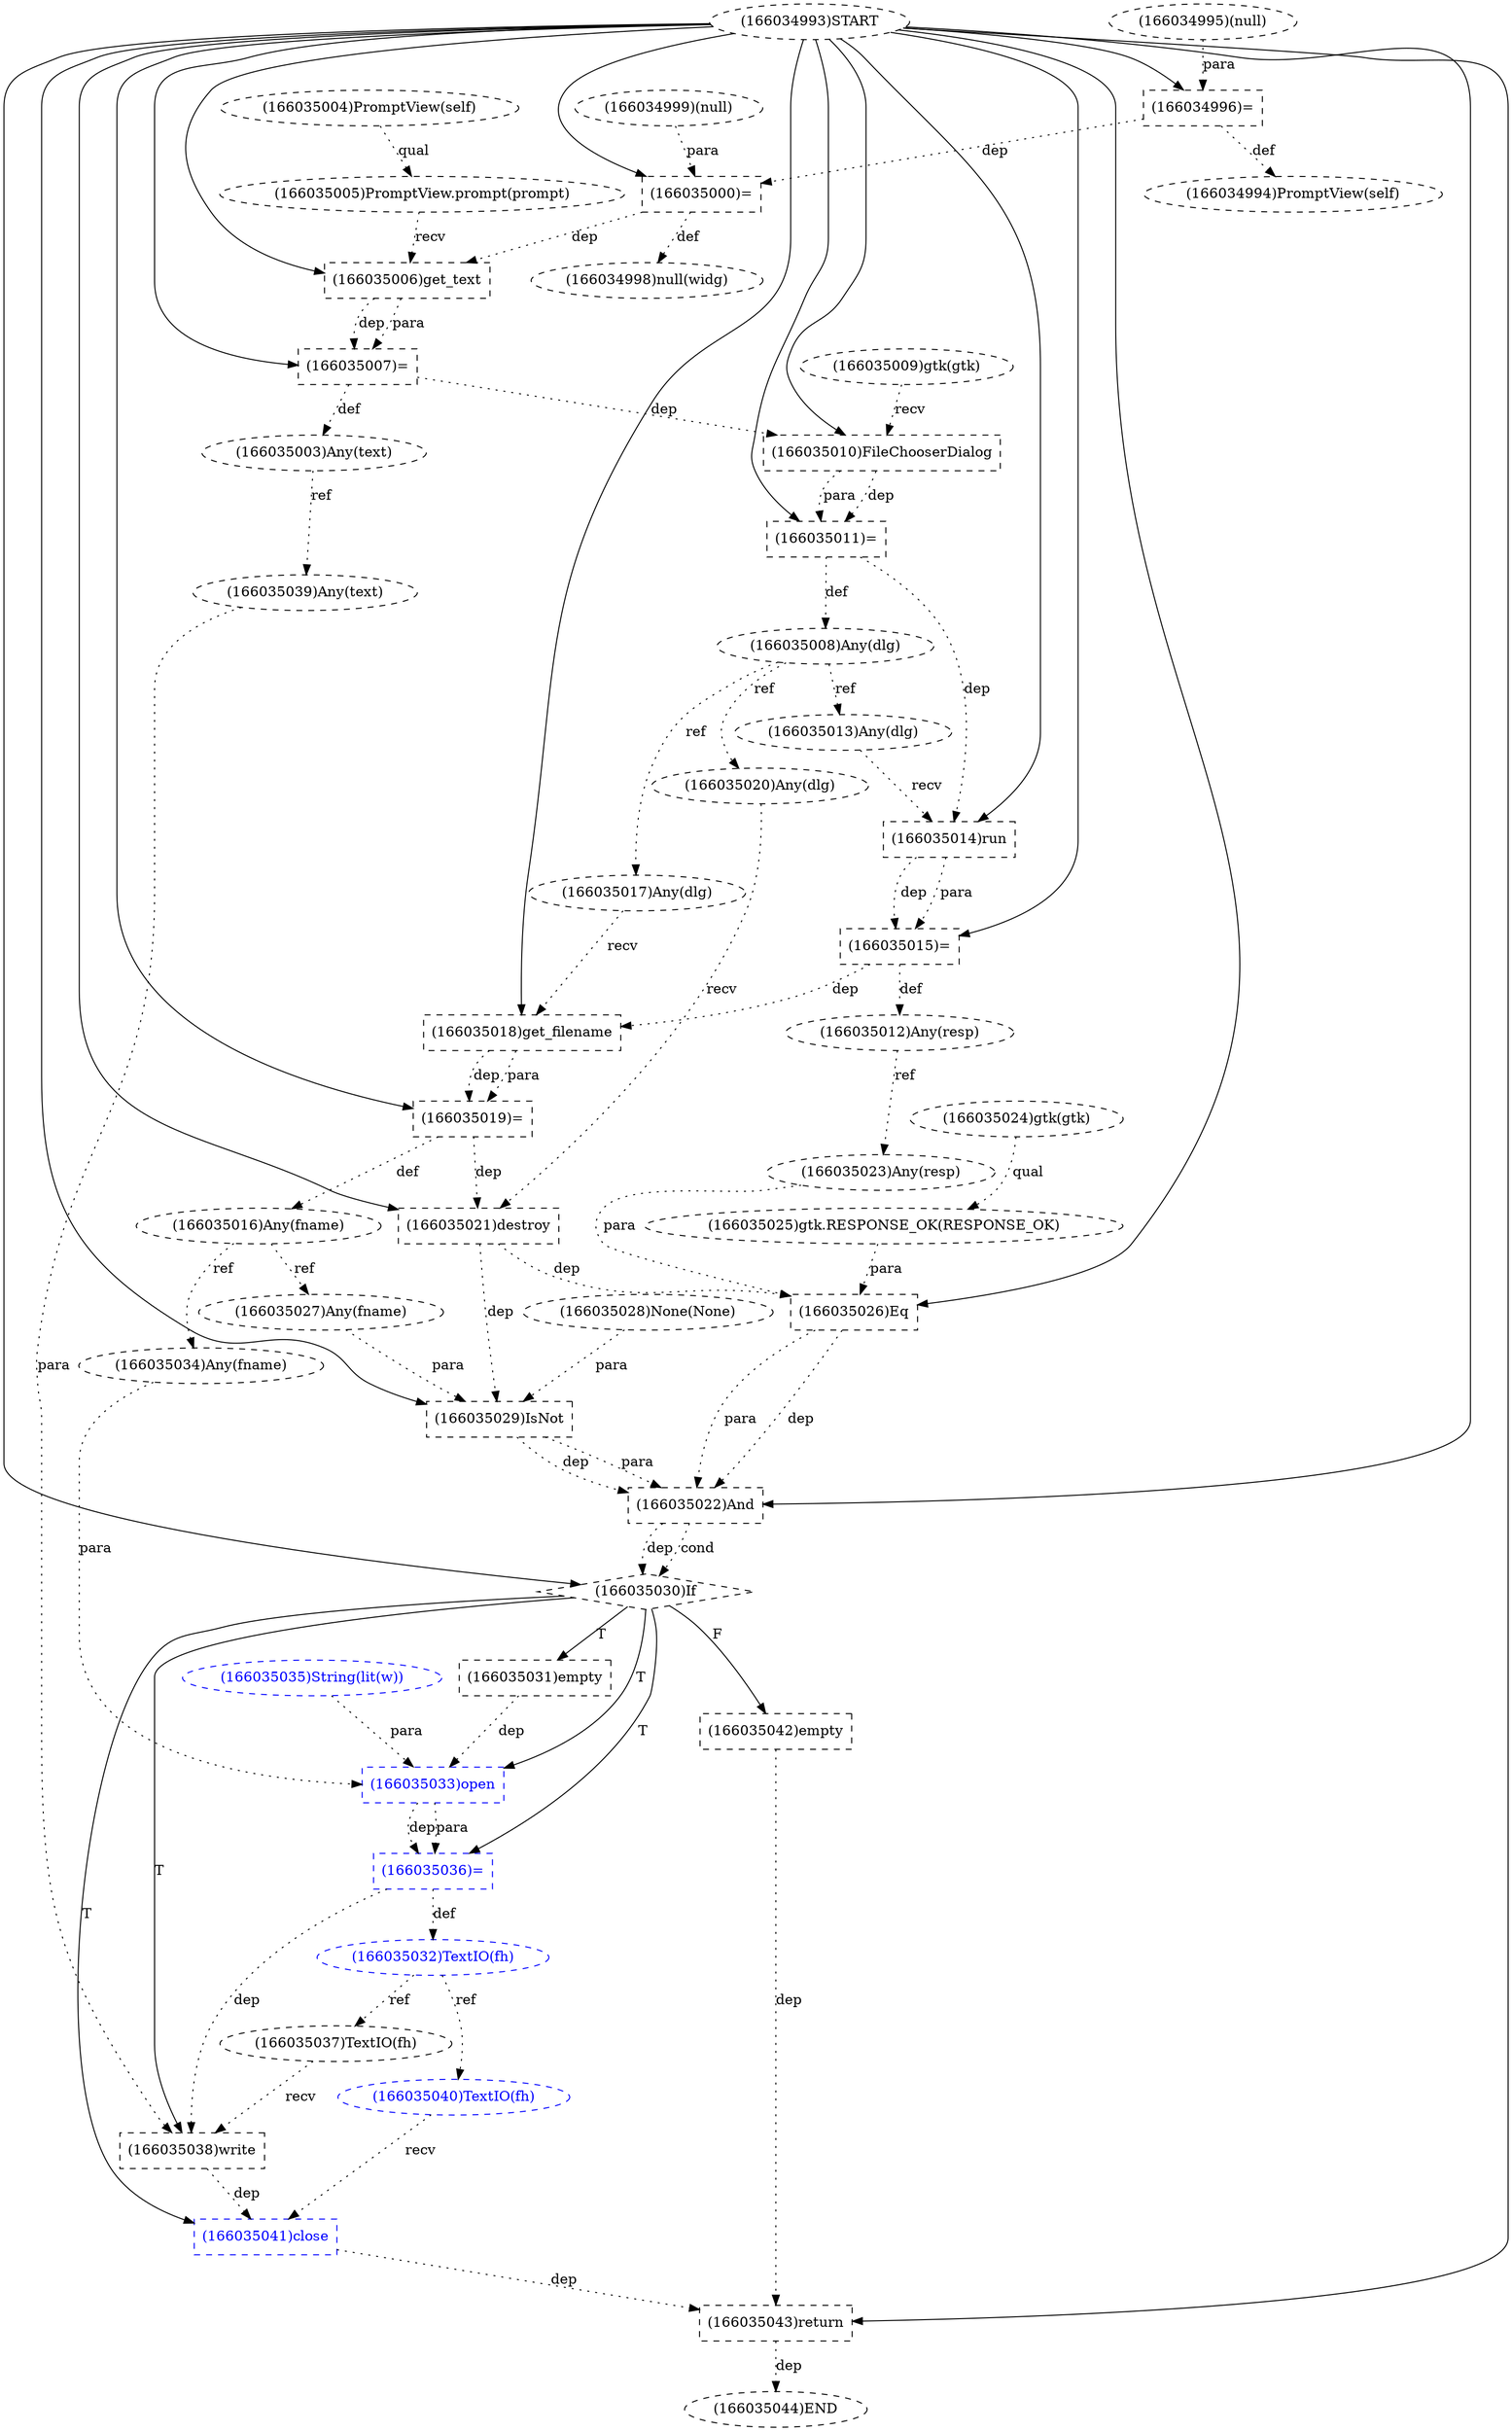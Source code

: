 digraph G {
1 [label="(166035031)empty" shape=box style=dashed]
2 [label="(166035016)Any(fname)" shape=ellipse style=dashed]
3 [label="(166035042)empty" shape=box style=dashed]
4 [label="(166035024)gtk(gtk)" shape=ellipse style=dashed]
5 [label="(166035000)=" shape=box style=dashed]
6 [label="(166035041)close" shape=box style=dashed color=blue fontcolor=blue]
7 [label="(166035044)END" style=dashed]
8 [label="(166035003)Any(text)" shape=ellipse style=dashed]
9 [label="(166035014)run" shape=box style=dashed]
10 [label="(166035034)Any(fname)" shape=ellipse style=dashed]
11 [label="(166035009)gtk(gtk)" shape=ellipse style=dashed]
12 [label="(166035021)destroy" shape=box style=dashed]
13 [label="(166034993)START" style=dashed]
14 [label="(166035037)TextIO(fh)" shape=ellipse style=dashed]
15 [label="(166035039)Any(text)" shape=ellipse style=dashed]
16 [label="(166034996)=" shape=box style=dashed]
17 [label="(166035025)gtk.RESPONSE_OK(RESPONSE_OK)" shape=ellipse style=dashed]
18 [label="(166035043)return" shape=box style=dashed]
19 [label="(166035018)get_filename" shape=box style=dashed]
20 [label="(166035013)Any(dlg)" shape=ellipse style=dashed]
21 [label="(166035030)If" shape=diamond style=dashed]
22 [label="(166035019)=" shape=box style=dashed]
23 [label="(166034994)PromptView(self)" shape=ellipse style=dashed]
24 [label="(166035006)get_text" shape=box style=dashed]
25 [label="(166035036)=" shape=box style=dashed color=blue fontcolor=blue]
26 [label="(166035035)String(lit(w))" shape=ellipse style=dashed color=blue fontcolor=blue]
27 [label="(166035040)TextIO(fh)" shape=ellipse style=dashed color=blue fontcolor=blue]
28 [label="(166035005)PromptView.prompt(prompt)" shape=ellipse style=dashed]
29 [label="(166035023)Any(resp)" shape=ellipse style=dashed]
30 [label="(166035038)write" shape=box style=dashed]
31 [label="(166035017)Any(dlg)" shape=ellipse style=dashed]
32 [label="(166035029)IsNot" shape=box style=dashed]
33 [label="(166035033)open" shape=box style=dashed color=blue fontcolor=blue]
34 [label="(166035010)FileChooserDialog" shape=box style=dashed]
35 [label="(166035015)=" shape=box style=dashed]
36 [label="(166035004)PromptView(self)" shape=ellipse style=dashed]
37 [label="(166035032)TextIO(fh)" shape=ellipse style=dashed color=blue fontcolor=blue]
38 [label="(166035026)Eq" shape=box style=dashed]
39 [label="(166035012)Any(resp)" shape=ellipse style=dashed]
40 [label="(166035020)Any(dlg)" shape=ellipse style=dashed]
41 [label="(166035022)And" shape=box style=dashed]
42 [label="(166035028)None(None)" shape=ellipse style=dashed]
43 [label="(166035007)=" shape=box style=dashed]
44 [label="(166034995)(null)" shape=ellipse style=dashed]
45 [label="(166035027)Any(fname)" shape=ellipse style=dashed]
46 [label="(166034998)null(widg)" shape=ellipse style=dashed]
47 [label="(166034999)(null)" shape=ellipse style=dashed]
48 [label="(166035011)=" shape=box style=dashed]
49 [label="(166035008)Any(dlg)" shape=ellipse style=dashed]
21 -> 1 [label="T"];
22 -> 2 [label="def" style=dotted];
21 -> 3 [label="F"];
13 -> 5 [label="" style=solid];
47 -> 5 [label="para" style=dotted];
16 -> 5 [label="dep" style=dotted];
21 -> 6 [label="T"];
27 -> 6 [label="recv" style=dotted];
30 -> 6 [label="dep" style=dotted];
18 -> 7 [label="dep" style=dotted];
43 -> 8 [label="def" style=dotted];
13 -> 9 [label="" style=solid];
20 -> 9 [label="recv" style=dotted];
48 -> 9 [label="dep" style=dotted];
2 -> 10 [label="ref" style=dotted];
13 -> 12 [label="" style=solid];
40 -> 12 [label="recv" style=dotted];
22 -> 12 [label="dep" style=dotted];
37 -> 14 [label="ref" style=dotted];
8 -> 15 [label="ref" style=dotted];
13 -> 16 [label="" style=solid];
44 -> 16 [label="para" style=dotted];
4 -> 17 [label="qual" style=dotted];
13 -> 18 [label="" style=solid];
6 -> 18 [label="dep" style=dotted];
3 -> 18 [label="dep" style=dotted];
13 -> 19 [label="" style=solid];
31 -> 19 [label="recv" style=dotted];
35 -> 19 [label="dep" style=dotted];
49 -> 20 [label="ref" style=dotted];
13 -> 21 [label="" style=solid];
41 -> 21 [label="dep" style=dotted];
41 -> 21 [label="cond" style=dotted];
13 -> 22 [label="" style=solid];
19 -> 22 [label="dep" style=dotted];
19 -> 22 [label="para" style=dotted];
16 -> 23 [label="def" style=dotted];
13 -> 24 [label="" style=solid];
28 -> 24 [label="recv" style=dotted];
5 -> 24 [label="dep" style=dotted];
21 -> 25 [label="T"];
33 -> 25 [label="dep" style=dotted];
33 -> 25 [label="para" style=dotted];
37 -> 27 [label="ref" style=dotted];
36 -> 28 [label="qual" style=dotted];
39 -> 29 [label="ref" style=dotted];
21 -> 30 [label="T"];
14 -> 30 [label="recv" style=dotted];
15 -> 30 [label="para" style=dotted];
25 -> 30 [label="dep" style=dotted];
49 -> 31 [label="ref" style=dotted];
13 -> 32 [label="" style=solid];
45 -> 32 [label="para" style=dotted];
42 -> 32 [label="para" style=dotted];
12 -> 32 [label="dep" style=dotted];
21 -> 33 [label="T"];
10 -> 33 [label="para" style=dotted];
26 -> 33 [label="para" style=dotted];
1 -> 33 [label="dep" style=dotted];
13 -> 34 [label="" style=solid];
11 -> 34 [label="recv" style=dotted];
43 -> 34 [label="dep" style=dotted];
13 -> 35 [label="" style=solid];
9 -> 35 [label="dep" style=dotted];
9 -> 35 [label="para" style=dotted];
25 -> 37 [label="def" style=dotted];
13 -> 38 [label="" style=solid];
29 -> 38 [label="para" style=dotted];
17 -> 38 [label="para" style=dotted];
12 -> 38 [label="dep" style=dotted];
35 -> 39 [label="def" style=dotted];
49 -> 40 [label="ref" style=dotted];
13 -> 41 [label="" style=solid];
38 -> 41 [label="dep" style=dotted];
38 -> 41 [label="para" style=dotted];
32 -> 41 [label="dep" style=dotted];
32 -> 41 [label="para" style=dotted];
13 -> 43 [label="" style=solid];
24 -> 43 [label="dep" style=dotted];
24 -> 43 [label="para" style=dotted];
2 -> 45 [label="ref" style=dotted];
5 -> 46 [label="def" style=dotted];
13 -> 48 [label="" style=solid];
34 -> 48 [label="dep" style=dotted];
34 -> 48 [label="para" style=dotted];
48 -> 49 [label="def" style=dotted];
}